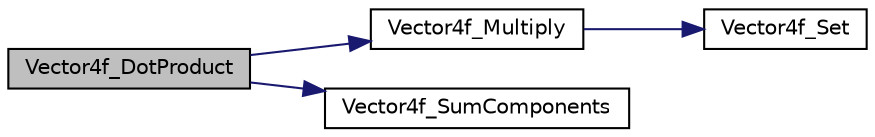 digraph "Vector4f_DotProduct"
{
 // LATEX_PDF_SIZE
  edge [fontname="Helvetica",fontsize="10",labelfontname="Helvetica",labelfontsize="10"];
  node [fontname="Helvetica",fontsize="10",shape=record];
  rankdir="LR";
  Node1 [label="Vector4f_DotProduct",height=0.2,width=0.4,color="black", fillcolor="grey75", style="filled", fontcolor="black",tooltip=" "];
  Node1 -> Node2 [color="midnightblue",fontsize="10",style="solid",fontname="Helvetica"];
  Node2 [label="Vector4f_Multiply",height=0.2,width=0.4,color="black", fillcolor="white", style="filled",URL="$maths3d_8h.html#a90265d9aa55b92df80e1ff0db7be136f",tooltip=" "];
  Node2 -> Node3 [color="midnightblue",fontsize="10",style="solid",fontname="Helvetica"];
  Node3 [label="Vector4f_Set",height=0.2,width=0.4,color="black", fillcolor="white", style="filled",URL="$maths3d_8h.html#ae4a4af082482c7992d487d2f709a1d4b",tooltip=" "];
  Node1 -> Node4 [color="midnightblue",fontsize="10",style="solid",fontname="Helvetica"];
  Node4 [label="Vector4f_SumComponents",height=0.2,width=0.4,color="black", fillcolor="white", style="filled",URL="$maths3d_8h.html#a670630003a2a62f351daa92d3e3a6d8f",tooltip=" "];
}

